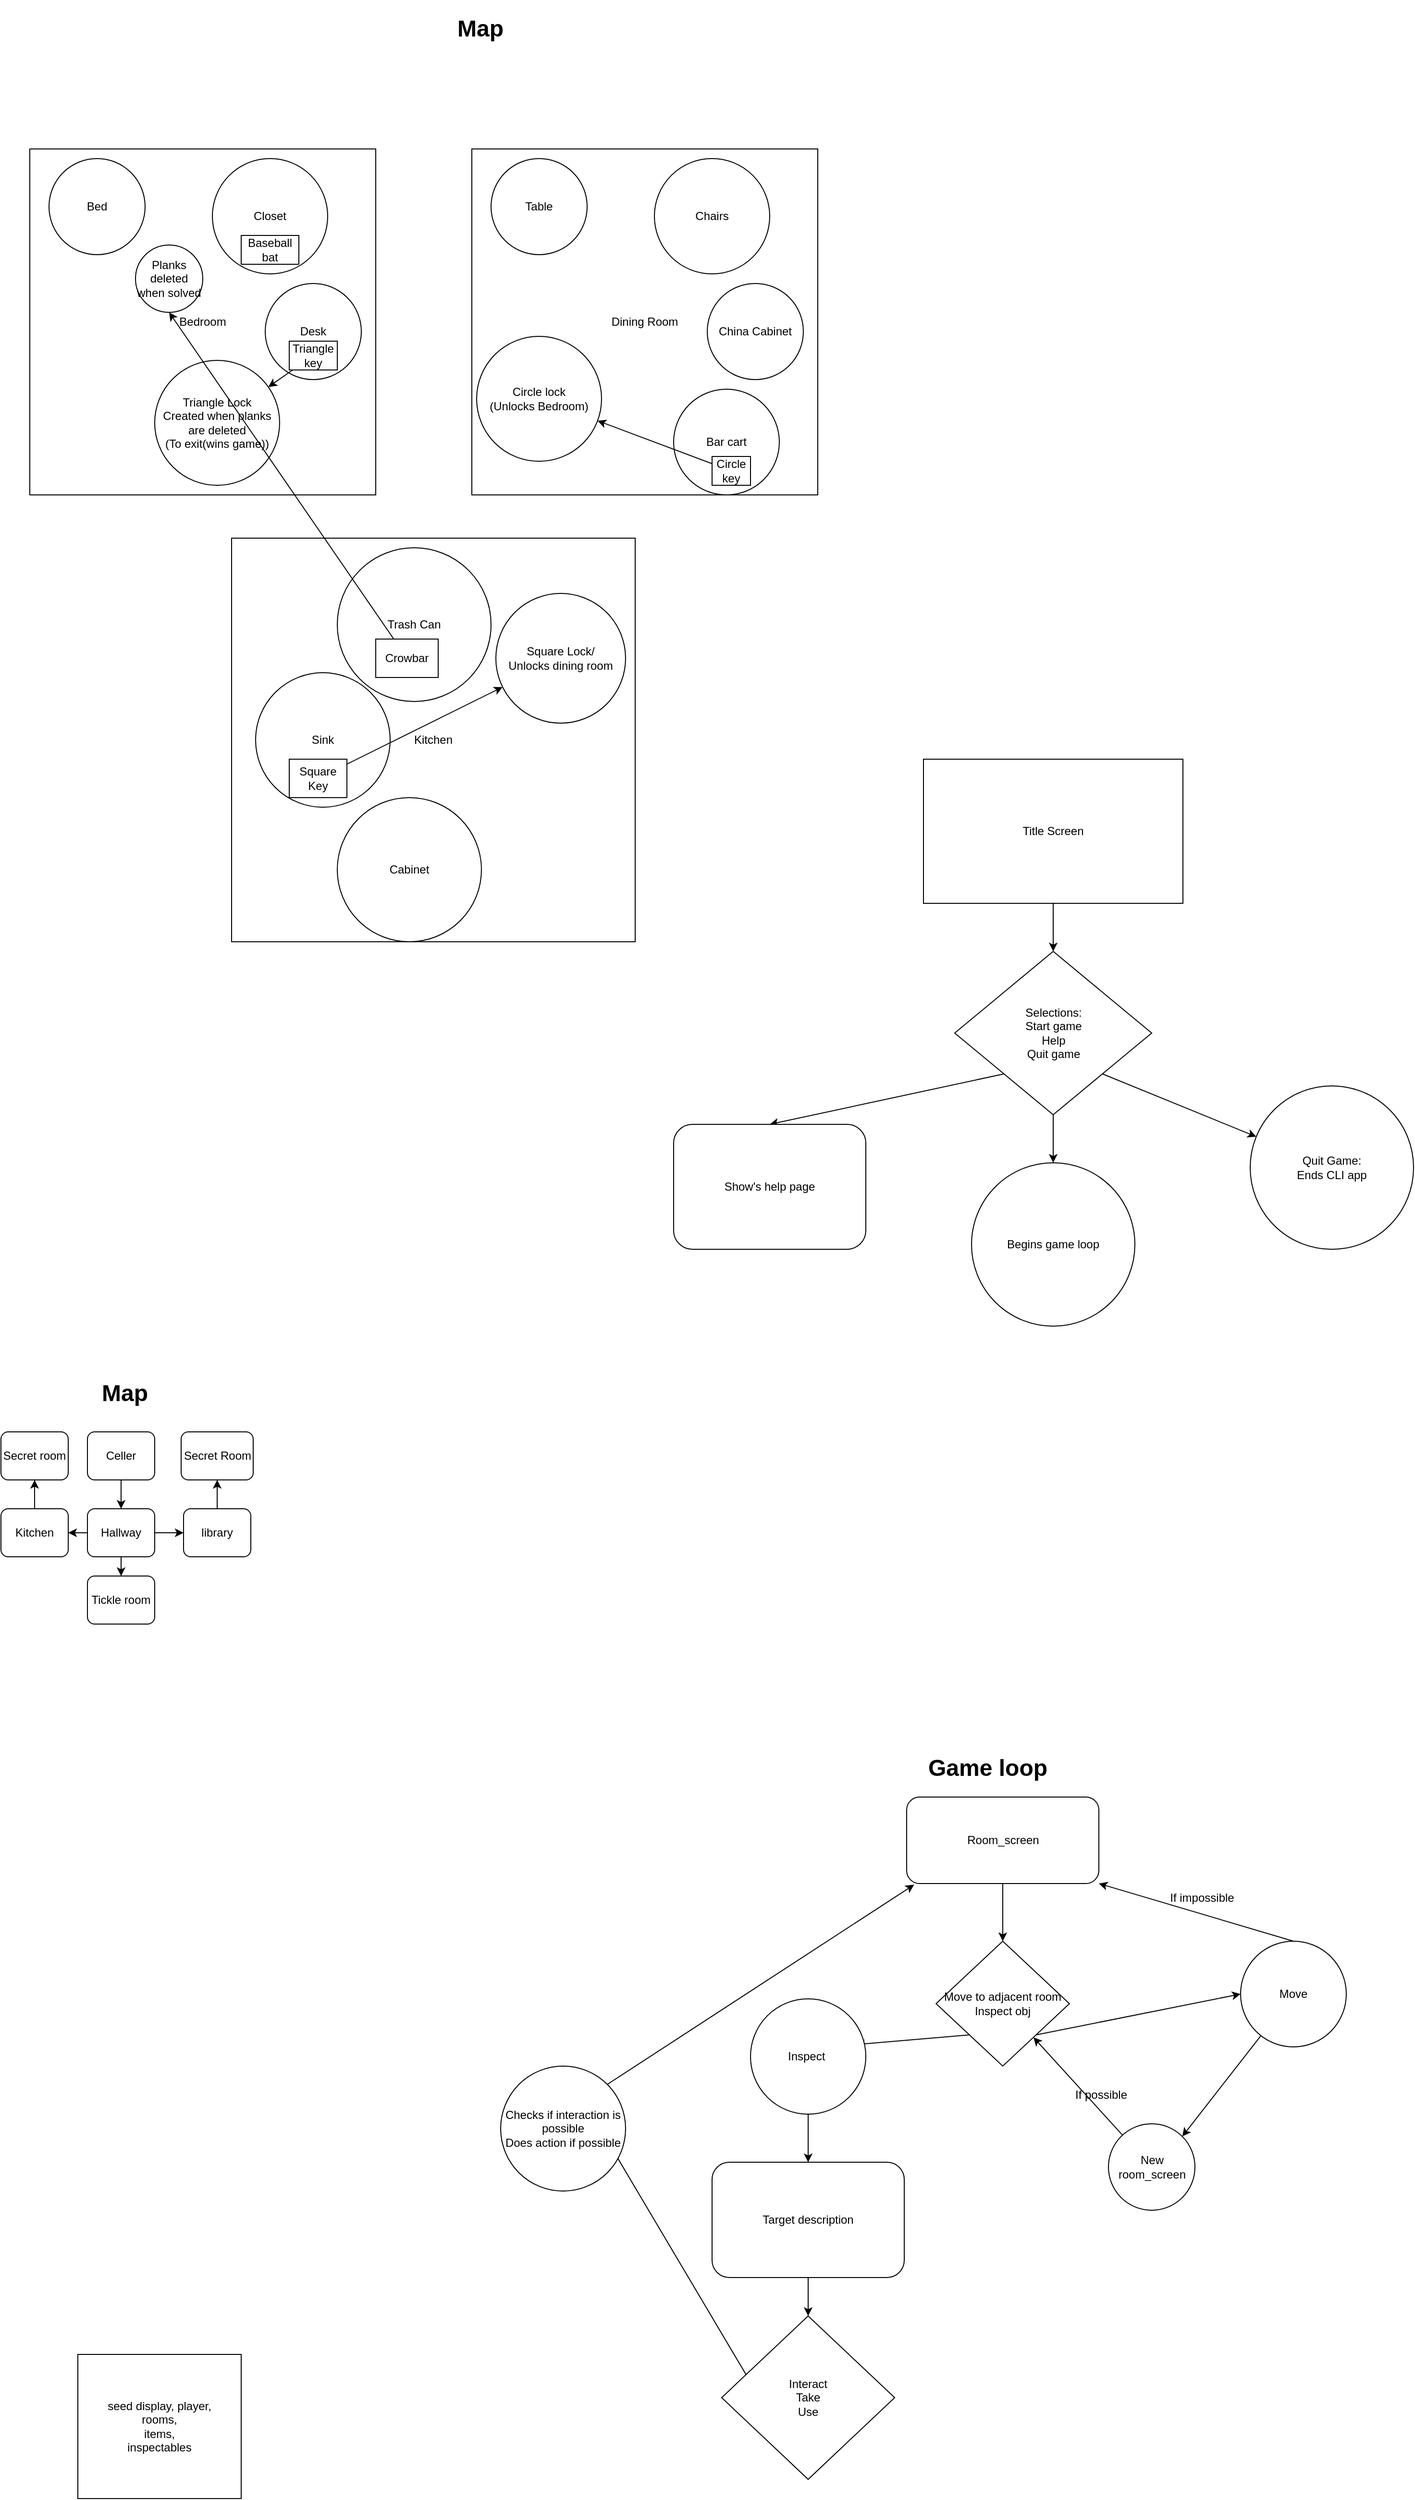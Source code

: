 <mxfile>
    <diagram id="241x69rcG6a86sxX_imD" name="Page-1">
        <mxGraphModel dx="1663" dy="1492" grid="1" gridSize="10" guides="1" tooltips="1" connect="1" arrows="1" fold="1" page="1" pageScale="1" pageWidth="850" pageHeight="1100" math="0" shadow="0">
            <root>
                <mxCell id="0"/>
                <mxCell id="1" parent="0"/>
                <mxCell id="84" value="Bedroom" style="whiteSpace=wrap;html=1;aspect=fixed;" vertex="1" parent="1">
                    <mxGeometry x="-730" y="-645" width="360" height="360" as="geometry"/>
                </mxCell>
                <mxCell id="7" style="edgeStyle=none;html=1;exitX=0.5;exitY=1;exitDx=0;exitDy=0;entryX=0.5;entryY=0;entryDx=0;entryDy=0;" parent="1" source="5" target="6" edge="1">
                    <mxGeometry relative="1" as="geometry"/>
                </mxCell>
                <mxCell id="5" value="Title Screen" style="rounded=0;whiteSpace=wrap;html=1;" parent="1" vertex="1">
                    <mxGeometry x="200" y="-10" width="270" height="150" as="geometry"/>
                </mxCell>
                <mxCell id="12" style="edgeStyle=none;html=1;exitX=0.5;exitY=1;exitDx=0;exitDy=0;entryX=0.5;entryY=0;entryDx=0;entryDy=0;" parent="1" source="6" target="17" edge="1">
                    <mxGeometry relative="1" as="geometry">
                        <mxPoint x="335" y="420" as="targetPoint"/>
                    </mxGeometry>
                </mxCell>
                <mxCell id="15" style="edgeStyle=none;html=1;exitX=0;exitY=1;exitDx=0;exitDy=0;entryX=0.5;entryY=0;entryDx=0;entryDy=0;" parent="1" source="6" target="8" edge="1">
                    <mxGeometry relative="1" as="geometry"/>
                </mxCell>
                <mxCell id="16" style="edgeStyle=none;html=1;exitX=1;exitY=1;exitDx=0;exitDy=0;" parent="1" source="6" target="11" edge="1">
                    <mxGeometry relative="1" as="geometry"/>
                </mxCell>
                <mxCell id="6" value="Selections:&lt;br&gt;Start game&lt;br&gt;Help&lt;br&gt;Quit game" style="rhombus;whiteSpace=wrap;html=1;" parent="1" vertex="1">
                    <mxGeometry x="232.5" y="190" width="205" height="170" as="geometry"/>
                </mxCell>
                <mxCell id="8" value="Show's help page" style="rounded=1;whiteSpace=wrap;html=1;" parent="1" vertex="1">
                    <mxGeometry x="-60" y="370" width="200" height="130" as="geometry"/>
                </mxCell>
                <mxCell id="11" value="Quit Game:&lt;br&gt;Ends CLI app" style="ellipse;whiteSpace=wrap;html=1;aspect=fixed;" parent="1" vertex="1">
                    <mxGeometry x="540" y="330" width="170" height="170" as="geometry"/>
                </mxCell>
                <mxCell id="17" value="Begins game loop" style="ellipse;whiteSpace=wrap;html=1;aspect=fixed;" parent="1" vertex="1">
                    <mxGeometry x="250" y="410" width="170" height="170" as="geometry"/>
                </mxCell>
                <mxCell id="22" style="edgeStyle=none;html=1;entryX=0.5;entryY=0;entryDx=0;entryDy=0;" parent="1" source="18" target="20" edge="1">
                    <mxGeometry relative="1" as="geometry"/>
                </mxCell>
                <mxCell id="18" value="Celler" style="rounded=1;whiteSpace=wrap;html=1;" parent="1" vertex="1">
                    <mxGeometry x="-670" y="690" width="70" height="50" as="geometry"/>
                </mxCell>
                <mxCell id="23" style="edgeStyle=none;html=1;exitX=1;exitY=0.5;exitDx=0;exitDy=0;entryX=0;entryY=0.5;entryDx=0;entryDy=0;" parent="1" source="20" target="21" edge="1">
                    <mxGeometry relative="1" as="geometry"/>
                </mxCell>
                <mxCell id="25" style="edgeStyle=none;html=1;exitX=0.5;exitY=1;exitDx=0;exitDy=0;entryX=0.5;entryY=0;entryDx=0;entryDy=0;" parent="1" source="20" target="24" edge="1">
                    <mxGeometry relative="1" as="geometry"/>
                </mxCell>
                <mxCell id="27" style="edgeStyle=none;html=1;exitX=0;exitY=0.5;exitDx=0;exitDy=0;entryX=1;entryY=0.5;entryDx=0;entryDy=0;" parent="1" source="20" target="26" edge="1">
                    <mxGeometry relative="1" as="geometry"/>
                </mxCell>
                <mxCell id="20" value="Hallway" style="rounded=1;whiteSpace=wrap;html=1;" parent="1" vertex="1">
                    <mxGeometry x="-670" y="770" width="70" height="50" as="geometry"/>
                </mxCell>
                <mxCell id="30" style="edgeStyle=none;html=1;exitX=0.5;exitY=0;exitDx=0;exitDy=0;" parent="1" source="21" target="31" edge="1">
                    <mxGeometry relative="1" as="geometry">
                        <mxPoint x="-535" y="700" as="targetPoint"/>
                    </mxGeometry>
                </mxCell>
                <mxCell id="21" value="library" style="rounded=1;whiteSpace=wrap;html=1;" parent="1" vertex="1">
                    <mxGeometry x="-570" y="770" width="70" height="50" as="geometry"/>
                </mxCell>
                <mxCell id="24" value="Tickle room" style="rounded=1;whiteSpace=wrap;html=1;" parent="1" vertex="1">
                    <mxGeometry x="-670" y="840" width="70" height="50" as="geometry"/>
                </mxCell>
                <mxCell id="29" style="edgeStyle=none;html=1;exitX=0.5;exitY=0;exitDx=0;exitDy=0;entryX=0.5;entryY=1;entryDx=0;entryDy=0;" parent="1" source="26" target="28" edge="1">
                    <mxGeometry relative="1" as="geometry"/>
                </mxCell>
                <mxCell id="26" value="Kitchen" style="rounded=1;whiteSpace=wrap;html=1;" parent="1" vertex="1">
                    <mxGeometry x="-760" y="770" width="70" height="50" as="geometry"/>
                </mxCell>
                <mxCell id="28" value="Secret room" style="rounded=1;whiteSpace=wrap;html=1;" parent="1" vertex="1">
                    <mxGeometry x="-760" y="690" width="70" height="50" as="geometry"/>
                </mxCell>
                <mxCell id="31" value="Secret Room" style="rounded=1;whiteSpace=wrap;html=1;" parent="1" vertex="1">
                    <mxGeometry x="-572.5" y="690" width="75" height="50" as="geometry"/>
                </mxCell>
                <mxCell id="34" style="edgeStyle=none;html=1;exitX=0.5;exitY=1;exitDx=0;exitDy=0;entryX=0.5;entryY=0;entryDx=0;entryDy=0;" parent="1" source="32" target="33" edge="1">
                    <mxGeometry relative="1" as="geometry"/>
                </mxCell>
                <mxCell id="32" value="Room_screen" style="rounded=1;whiteSpace=wrap;html=1;" parent="1" vertex="1">
                    <mxGeometry x="182.5" y="1070" width="200" height="90" as="geometry"/>
                </mxCell>
                <mxCell id="36" style="edgeStyle=none;html=1;exitX=0;exitY=1;exitDx=0;exitDy=0;entryX=1;entryY=0.5;entryDx=0;entryDy=0;" parent="1" source="33" edge="1">
                    <mxGeometry relative="1" as="geometry">
                        <mxPoint x="130" y="1327.5" as="targetPoint"/>
                    </mxGeometry>
                </mxCell>
                <mxCell id="48" style="edgeStyle=none;html=1;exitX=1;exitY=1;exitDx=0;exitDy=0;entryX=0;entryY=0.5;entryDx=0;entryDy=0;" parent="1" source="33" target="47" edge="1">
                    <mxGeometry relative="1" as="geometry"/>
                </mxCell>
                <mxCell id="33" value="Move to adjacent room&lt;br&gt;Inspect obj" style="rhombus;whiteSpace=wrap;html=1;" parent="1" vertex="1">
                    <mxGeometry x="213.12" y="1220" width="138.75" height="130" as="geometry"/>
                </mxCell>
                <mxCell id="38" style="edgeStyle=none;html=1;exitX=0.5;exitY=1;exitDx=0;exitDy=0;" parent="1" source="37" edge="1">
                    <mxGeometry relative="1" as="geometry">
                        <mxPoint x="80.002" y="1450" as="targetPoint"/>
                    </mxGeometry>
                </mxCell>
                <mxCell id="37" value="Inspect&amp;nbsp;" style="ellipse;whiteSpace=wrap;html=1;aspect=fixed;" parent="1" vertex="1">
                    <mxGeometry x="20" y="1280" width="120" height="120" as="geometry"/>
                </mxCell>
                <mxCell id="44" style="edgeStyle=none;html=1;exitX=0.5;exitY=1;exitDx=0;exitDy=0;entryX=0.5;entryY=0;entryDx=0;entryDy=0;" parent="1" source="41" target="42" edge="1">
                    <mxGeometry relative="1" as="geometry"/>
                </mxCell>
                <mxCell id="41" value="Target description" style="rounded=1;whiteSpace=wrap;html=1;" parent="1" vertex="1">
                    <mxGeometry x="-20" y="1450" width="200" height="120" as="geometry"/>
                </mxCell>
                <mxCell id="45" style="edgeStyle=none;html=1;exitX=0.5;exitY=1;exitDx=0;exitDy=0;entryX=0.5;entryY=0;entryDx=0;entryDy=0;" parent="1" source="42" target="43" edge="1">
                    <mxGeometry relative="1" as="geometry"/>
                </mxCell>
                <mxCell id="42" value="Interact&lt;br&gt;Take&lt;br&gt;Use&lt;br&gt;" style="rhombus;whiteSpace=wrap;html=1;" parent="1" vertex="1">
                    <mxGeometry x="-10" y="1610" width="180" height="170" as="geometry"/>
                </mxCell>
                <mxCell id="46" style="edgeStyle=none;html=1;exitX=1;exitY=0;exitDx=0;exitDy=0;entryX=0.039;entryY=1.013;entryDx=0;entryDy=0;entryPerimeter=0;" parent="1" source="43" target="32" edge="1">
                    <mxGeometry relative="1" as="geometry">
                        <mxPoint x="320" y="1370" as="targetPoint"/>
                    </mxGeometry>
                </mxCell>
                <mxCell id="43" value="Checks if interaction is possible&lt;br&gt;Does action if possible" style="ellipse;whiteSpace=wrap;html=1;aspect=fixed;" parent="1" vertex="1">
                    <mxGeometry x="-240" y="1350" width="130" height="130" as="geometry"/>
                </mxCell>
                <mxCell id="49" style="edgeStyle=none;html=1;entryX=1;entryY=0;entryDx=0;entryDy=0;" parent="1" source="47" target="53" edge="1">
                    <mxGeometry relative="1" as="geometry">
                        <mxPoint x="390" y="1460" as="targetPoint"/>
                    </mxGeometry>
                </mxCell>
                <mxCell id="59" style="edgeStyle=none;html=1;exitX=0.5;exitY=0;exitDx=0;exitDy=0;entryX=1;entryY=1;entryDx=0;entryDy=0;" parent="1" source="47" target="32" edge="1">
                    <mxGeometry relative="1" as="geometry"/>
                </mxCell>
                <mxCell id="47" value="Move" style="ellipse;whiteSpace=wrap;html=1;aspect=fixed;" parent="1" vertex="1">
                    <mxGeometry x="530" y="1220" width="110" height="110" as="geometry"/>
                </mxCell>
                <mxCell id="62" style="edgeStyle=none;html=1;" parent="1" source="53" target="33" edge="1">
                    <mxGeometry relative="1" as="geometry">
                        <mxPoint x="320" y="1220" as="targetPoint"/>
                    </mxGeometry>
                </mxCell>
                <mxCell id="53" value="New room_screen" style="ellipse;whiteSpace=wrap;html=1;aspect=fixed;" parent="1" vertex="1">
                    <mxGeometry x="392.5" y="1410" width="90" height="90" as="geometry"/>
                </mxCell>
                <mxCell id="56" value="If possible" style="text;html=1;strokeColor=none;fillColor=none;align=center;verticalAlign=middle;whiteSpace=wrap;rounded=0;" parent="1" vertex="1">
                    <mxGeometry x="310" y="1340" width="150" height="80" as="geometry"/>
                </mxCell>
                <mxCell id="58" value="If impossible" style="text;html=1;strokeColor=none;fillColor=none;align=center;verticalAlign=middle;whiteSpace=wrap;rounded=0;" parent="1" vertex="1">
                    <mxGeometry x="440" y="1140" width="100" height="70" as="geometry"/>
                </mxCell>
                <mxCell id="64" value="&lt;h1&gt;Game loop&lt;/h1&gt;" style="text;html=1;strokeColor=none;fillColor=none;spacing=5;spacingTop=-20;whiteSpace=wrap;overflow=hidden;rounded=0;" parent="1" vertex="1">
                    <mxGeometry x="200" y="1020" width="197.5" height="40" as="geometry"/>
                </mxCell>
                <mxCell id="65" value="&lt;h1&gt;Map&lt;/h1&gt;&lt;p&gt;&lt;br&gt;&lt;/p&gt;" style="text;html=1;strokeColor=none;fillColor=none;spacing=5;spacingTop=-20;whiteSpace=wrap;overflow=hidden;rounded=0;" parent="1" vertex="1">
                    <mxGeometry x="-660" y="630" width="180" height="40" as="geometry"/>
                </mxCell>
                <mxCell id="76" value="Dining Room" style="whiteSpace=wrap;html=1;aspect=fixed;" vertex="1" parent="1">
                    <mxGeometry x="-270" y="-645" width="360" height="360" as="geometry"/>
                </mxCell>
                <mxCell id="77" value="Chairs" style="ellipse;whiteSpace=wrap;html=1;aspect=fixed;" vertex="1" parent="1">
                    <mxGeometry x="-80" y="-635" width="120" height="120" as="geometry"/>
                </mxCell>
                <mxCell id="78" value="Table" style="ellipse;whiteSpace=wrap;html=1;aspect=fixed;" vertex="1" parent="1">
                    <mxGeometry x="-250" y="-635" width="100" height="100" as="geometry"/>
                </mxCell>
                <mxCell id="79" value="China Cabinet" style="ellipse;whiteSpace=wrap;html=1;aspect=fixed;" vertex="1" parent="1">
                    <mxGeometry x="-25" y="-505" width="100" height="100" as="geometry"/>
                </mxCell>
                <mxCell id="80" value="Bar cart" style="ellipse;whiteSpace=wrap;html=1;aspect=fixed;" vertex="1" parent="1">
                    <mxGeometry x="-60" y="-395" width="110" height="110" as="geometry"/>
                </mxCell>
                <mxCell id="81" value="Circle lock&lt;br&gt;(Unlocks Bedroom)" style="ellipse;whiteSpace=wrap;html=1;aspect=fixed;" vertex="1" parent="1">
                    <mxGeometry x="-265" y="-450" width="130" height="130" as="geometry"/>
                </mxCell>
                <mxCell id="83" style="edgeStyle=none;html=1;" edge="1" parent="1" source="82" target="81">
                    <mxGeometry relative="1" as="geometry"/>
                </mxCell>
                <mxCell id="82" value="Circle key" style="rounded=0;whiteSpace=wrap;html=1;" vertex="1" parent="1">
                    <mxGeometry x="-20" y="-325" width="40" height="30" as="geometry"/>
                </mxCell>
                <mxCell id="85" value="Closet" style="ellipse;whiteSpace=wrap;html=1;aspect=fixed;" vertex="1" parent="1">
                    <mxGeometry x="-540" y="-635" width="120" height="120" as="geometry"/>
                </mxCell>
                <mxCell id="86" value="Bed" style="ellipse;whiteSpace=wrap;html=1;aspect=fixed;" vertex="1" parent="1">
                    <mxGeometry x="-710" y="-635" width="100" height="100" as="geometry"/>
                </mxCell>
                <mxCell id="87" value="Desk" style="ellipse;whiteSpace=wrap;html=1;aspect=fixed;" vertex="1" parent="1">
                    <mxGeometry x="-485" y="-505" width="100" height="100" as="geometry"/>
                </mxCell>
                <mxCell id="89" value="Triangle Lock&lt;br&gt;Created when planks are deleted&lt;br&gt;(To exit(wins game))" style="ellipse;whiteSpace=wrap;html=1;aspect=fixed;" vertex="1" parent="1">
                    <mxGeometry x="-600" y="-425" width="130" height="130" as="geometry"/>
                </mxCell>
                <mxCell id="92" value="Baseball bat" style="rounded=0;whiteSpace=wrap;html=1;" vertex="1" parent="1">
                    <mxGeometry x="-510" y="-555" width="60" height="30" as="geometry"/>
                </mxCell>
                <mxCell id="101" style="edgeStyle=none;html=1;" edge="1" parent="1" source="93" target="89">
                    <mxGeometry relative="1" as="geometry"/>
                </mxCell>
                <mxCell id="93" value="Triangle key" style="rounded=0;whiteSpace=wrap;html=1;" vertex="1" parent="1">
                    <mxGeometry x="-460" y="-445" width="50" height="30" as="geometry"/>
                </mxCell>
                <mxCell id="94" value="Planks&lt;br&gt;deleted when solved" style="ellipse;whiteSpace=wrap;html=1;aspect=fixed;" vertex="1" parent="1">
                    <mxGeometry x="-620" y="-545" width="70" height="70" as="geometry"/>
                </mxCell>
                <mxCell id="68" value="Kitchen" style="whiteSpace=wrap;html=1;aspect=fixed;" vertex="1" parent="1">
                    <mxGeometry x="-520" y="-240" width="420" height="420" as="geometry"/>
                </mxCell>
                <mxCell id="67" value="Sink" style="ellipse;whiteSpace=wrap;html=1;aspect=fixed;" vertex="1" parent="1">
                    <mxGeometry x="-495" y="-100" width="140" height="140" as="geometry"/>
                </mxCell>
                <mxCell id="103" style="edgeStyle=none;html=1;" edge="1" parent="1" source="66" target="102">
                    <mxGeometry relative="1" as="geometry"/>
                </mxCell>
                <mxCell id="66" value="Square Key" style="rounded=0;whiteSpace=wrap;html=1;" vertex="1" parent="1">
                    <mxGeometry x="-460" y="-10" width="60" height="40" as="geometry"/>
                </mxCell>
                <mxCell id="72" value="Trash Can" style="ellipse;whiteSpace=wrap;html=1;aspect=fixed;" vertex="1" parent="1">
                    <mxGeometry x="-410" y="-230" width="160" height="160" as="geometry"/>
                </mxCell>
                <mxCell id="73" value="Cabinet" style="ellipse;whiteSpace=wrap;html=1;aspect=fixed;" vertex="1" parent="1">
                    <mxGeometry x="-410" y="30" width="150" height="150" as="geometry"/>
                </mxCell>
                <mxCell id="75" value="Crowbar" style="rounded=0;whiteSpace=wrap;html=1;" vertex="1" parent="1">
                    <mxGeometry x="-370" y="-135" width="65" height="40" as="geometry"/>
                </mxCell>
                <mxCell id="96" style="edgeStyle=none;html=1;entryX=0.5;entryY=1;entryDx=0;entryDy=0;" edge="1" parent="1" source="75" target="94">
                    <mxGeometry relative="1" as="geometry">
                        <mxPoint x="-670" y="-270" as="targetPoint"/>
                    </mxGeometry>
                </mxCell>
                <mxCell id="102" value="Square Lock/&lt;br&gt;Unlocks dining room" style="ellipse;whiteSpace=wrap;html=1;aspect=fixed;" vertex="1" parent="1">
                    <mxGeometry x="-245" y="-182.5" width="135" height="135" as="geometry"/>
                </mxCell>
                <mxCell id="104" value="&lt;h1&gt;Map&lt;/h1&gt;&lt;div&gt;&lt;br&gt;&lt;/div&gt;" style="text;html=1;strokeColor=none;fillColor=none;spacing=5;spacingTop=-20;whiteSpace=wrap;overflow=hidden;rounded=0;" vertex="1" parent="1">
                    <mxGeometry x="-290" y="-790" width="60" height="40" as="geometry"/>
                </mxCell>
                <mxCell id="105" value="seed display, player,&lt;br&gt;rooms,&lt;br&gt;items,&lt;br&gt;inspectables&lt;br&gt;" style="rounded=0;whiteSpace=wrap;html=1;" vertex="1" parent="1">
                    <mxGeometry x="-680" y="1650" width="170" height="150" as="geometry"/>
                </mxCell>
            </root>
        </mxGraphModel>
    </diagram>
</mxfile>